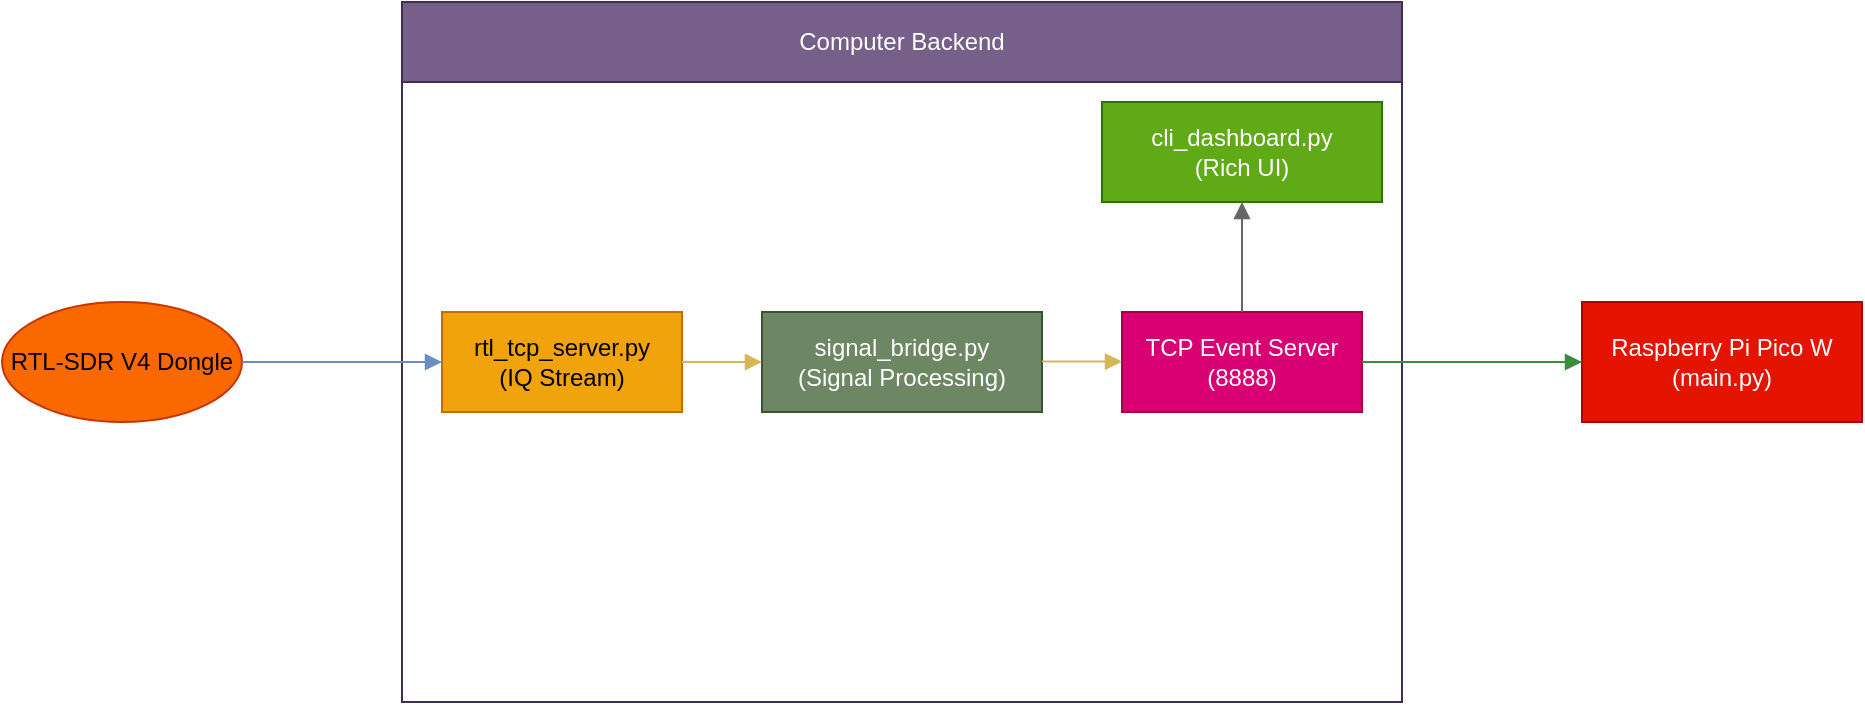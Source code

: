 <mxfile>
    <diagram name="Automotive Security POC Architecture" id="1">
        <mxGraphModel dx="996" dy="582" grid="1" gridSize="10" guides="1" tooltips="1" connect="1" arrows="1" fold="1" page="1" pageScale="1" pageWidth="850" pageHeight="1100" math="0" shadow="0">
            <root>
                <mxCell id="0"/>
                <mxCell id="1" parent="0"/>
                <mxCell id="2" value="RTL-SDR V4 Dongle" style="shape=ellipse;whiteSpace=wrap;html=1;fillColor=#fa6800;strokeColor=#C73500;fontColor=#000000;" parent="1" vertex="1">
                    <mxGeometry y="210" width="120" height="60" as="geometry"/>
                </mxCell>
                <mxCell id="3" value="Computer Backend" style="shape=swimlane;whiteSpace=wrap;html=1;fillColor=#76608a;strokeColor=#432D57;fontColor=#ffffff;" parent="1" vertex="1">
                    <mxGeometry x="200" y="60" width="500" height="350" as="geometry"/>
                </mxCell>
                <mxCell id="4" value="rtl_tcp_server.py&lt;br&gt;(IQ Stream)" style="shape=rectangle;whiteSpace=wrap;html=1;fillColor=#f0a30a;strokeColor=#BD7000;fontColor=#000000;" parent="3" vertex="1">
                    <mxGeometry x="20" y="155" width="120" height="50" as="geometry"/>
                </mxCell>
                <mxCell id="5" value="signal_bridge.py&lt;br&gt;(Signal Processing)" style="shape=rectangle;whiteSpace=wrap;html=1;fillColor=#6d8764;strokeColor=#3A5431;fontColor=#ffffff;" parent="3" vertex="1">
                    <mxGeometry x="180" y="155" width="140" height="50" as="geometry"/>
                </mxCell>
                <mxCell id="6" value="TCP Event Server&lt;br&gt;(8888)" style="shape=rectangle;whiteSpace=wrap;html=1;fillColor=#d80073;strokeColor=#A50040;fontColor=#ffffff;" parent="3" vertex="1">
                    <mxGeometry x="360" y="155" width="120" height="50" as="geometry"/>
                </mxCell>
                <mxCell id="7" value="cli_dashboard.py&lt;br&gt;(Rich UI)" style="shape=rectangle;whiteSpace=wrap;html=1;fillColor=#60a917;strokeColor=#2D7600;fontColor=#ffffff;" parent="3" vertex="1">
                    <mxGeometry x="350" y="50" width="140" height="50" as="geometry"/>
                </mxCell>
                <mxCell id="14" style="edgeStyle=orthogonalEdgeStyle;rounded=0;orthogonalLoop=1;jettySize=auto;html=1;endArrow=block;endFill=1;strokeColor=#d6b656" edge="1" parent="3">
                    <mxGeometry relative="1" as="geometry">
                        <mxPoint x="320" y="179.8" as="sourcePoint"/>
                        <mxPoint x="360" y="179.8" as="targetPoint"/>
                        <Array as="points">
                            <mxPoint x="360" y="179.8"/>
                            <mxPoint x="360" y="179.8"/>
                        </Array>
                    </mxGeometry>
                </mxCell>
                <mxCell id="8" value="Raspberry Pi Pico W&lt;br&gt;(main.py)" style="shape=rectangle;whiteSpace=wrap;html=1;fillColor=#e51400;strokeColor=#B20000;fontColor=#ffffff;" parent="1" vertex="1">
                    <mxGeometry x="790" y="210" width="140" height="60" as="geometry"/>
                </mxCell>
                <mxCell id="9" style="edgeStyle=orthogonalEdgeStyle;rounded=0;orthogonalLoop=1;jettySize=auto;html=1;endArrow=block;endFill=1;strokeColor=#6c8ebf" parent="1" source="2" target="4" edge="1">
                    <mxGeometry relative="1" as="geometry"/>
                </mxCell>
                <mxCell id="10" style="edgeStyle=orthogonalEdgeStyle;rounded=0;orthogonalLoop=1;jettySize=auto;html=1;endArrow=block;endFill=1;strokeColor=#d6b656" parent="1" source="4" target="5" edge="1">
                    <mxGeometry relative="1" as="geometry"/>
                </mxCell>
                <mxCell id="12" style="edgeStyle=orthogonalEdgeStyle;rounded=0;orthogonalLoop=1;jettySize=auto;html=1;endArrow=block;endFill=1;strokeColor=#666666" parent="1" source="6" target="7" edge="1">
                    <mxGeometry relative="1" as="geometry"/>
                </mxCell>
                <mxCell id="13" style="edgeStyle=orthogonalEdgeStyle;rounded=0;orthogonalLoop=1;jettySize=auto;html=1;endArrow=block;endFill=1;strokeColor=#388e3c" parent="1" source="6" target="8" edge="1">
                    <mxGeometry relative="1" as="geometry"/>
                </mxCell>
            </root>
        </mxGraphModel>
    </diagram>
</mxfile>